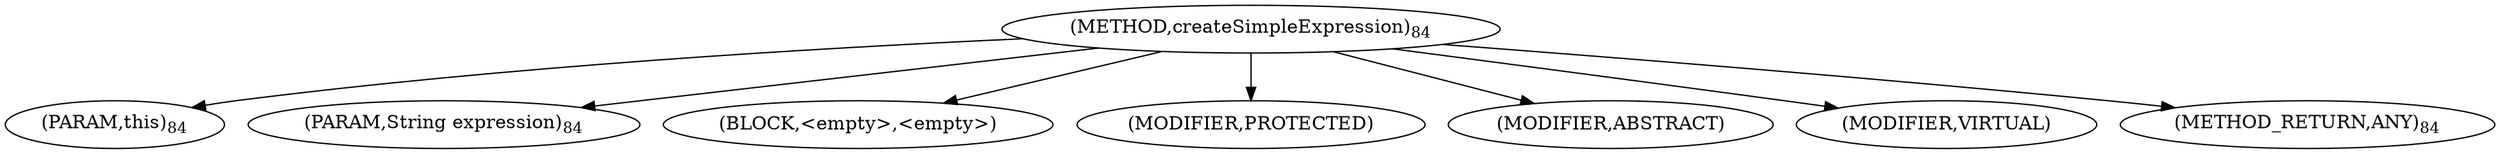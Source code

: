digraph "createSimpleExpression" {  
"190" [label = <(METHOD,createSimpleExpression)<SUB>84</SUB>> ]
"191" [label = <(PARAM,this)<SUB>84</SUB>> ]
"192" [label = <(PARAM,String expression)<SUB>84</SUB>> ]
"193" [label = <(BLOCK,&lt;empty&gt;,&lt;empty&gt;)> ]
"194" [label = <(MODIFIER,PROTECTED)> ]
"195" [label = <(MODIFIER,ABSTRACT)> ]
"196" [label = <(MODIFIER,VIRTUAL)> ]
"197" [label = <(METHOD_RETURN,ANY)<SUB>84</SUB>> ]
  "190" -> "191" 
  "190" -> "192" 
  "190" -> "193" 
  "190" -> "194" 
  "190" -> "195" 
  "190" -> "196" 
  "190" -> "197" 
}
